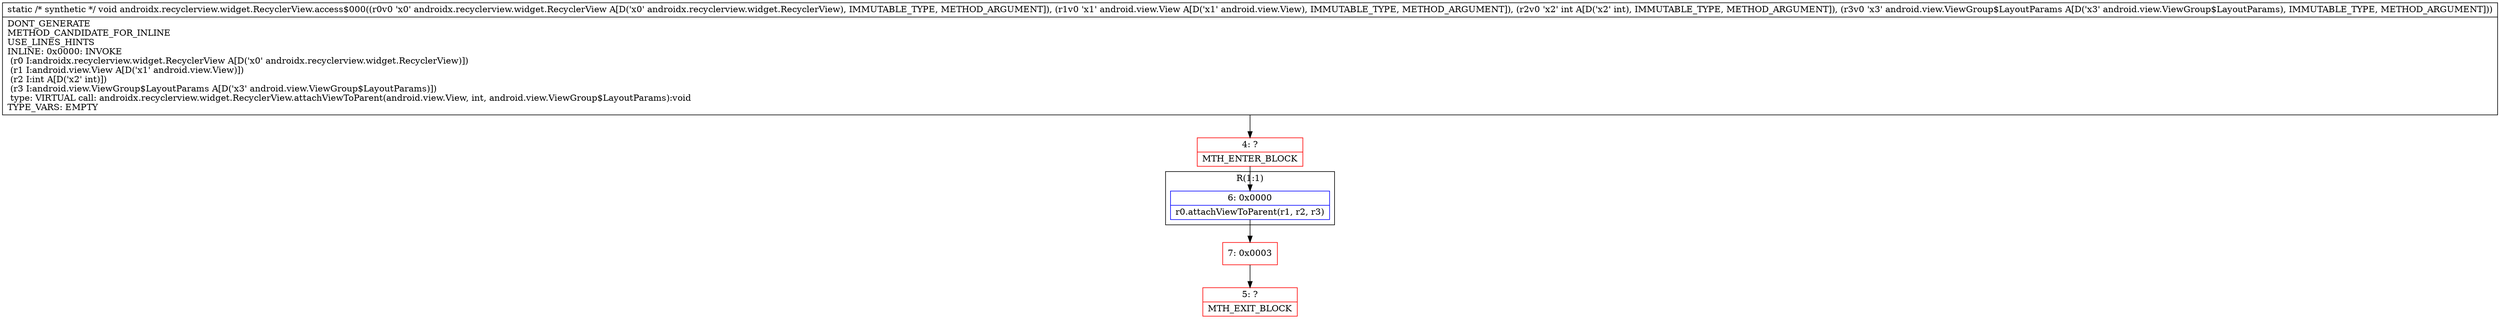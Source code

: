 digraph "CFG forandroidx.recyclerview.widget.RecyclerView.access$000(Landroidx\/recyclerview\/widget\/RecyclerView;Landroid\/view\/View;ILandroid\/view\/ViewGroup$LayoutParams;)V" {
subgraph cluster_Region_1986034973 {
label = "R(1:1)";
node [shape=record,color=blue];
Node_6 [shape=record,label="{6\:\ 0x0000|r0.attachViewToParent(r1, r2, r3)\l}"];
}
Node_4 [shape=record,color=red,label="{4\:\ ?|MTH_ENTER_BLOCK\l}"];
Node_7 [shape=record,color=red,label="{7\:\ 0x0003}"];
Node_5 [shape=record,color=red,label="{5\:\ ?|MTH_EXIT_BLOCK\l}"];
MethodNode[shape=record,label="{static \/* synthetic *\/ void androidx.recyclerview.widget.RecyclerView.access$000((r0v0 'x0' androidx.recyclerview.widget.RecyclerView A[D('x0' androidx.recyclerview.widget.RecyclerView), IMMUTABLE_TYPE, METHOD_ARGUMENT]), (r1v0 'x1' android.view.View A[D('x1' android.view.View), IMMUTABLE_TYPE, METHOD_ARGUMENT]), (r2v0 'x2' int A[D('x2' int), IMMUTABLE_TYPE, METHOD_ARGUMENT]), (r3v0 'x3' android.view.ViewGroup$LayoutParams A[D('x3' android.view.ViewGroup$LayoutParams), IMMUTABLE_TYPE, METHOD_ARGUMENT]))  | DONT_GENERATE\lMETHOD_CANDIDATE_FOR_INLINE\lUSE_LINES_HINTS\lINLINE: 0x0000: INVOKE  \l  (r0 I:androidx.recyclerview.widget.RecyclerView A[D('x0' androidx.recyclerview.widget.RecyclerView)])\l  (r1 I:android.view.View A[D('x1' android.view.View)])\l  (r2 I:int A[D('x2' int)])\l  (r3 I:android.view.ViewGroup$LayoutParams A[D('x3' android.view.ViewGroup$LayoutParams)])\l type: VIRTUAL call: androidx.recyclerview.widget.RecyclerView.attachViewToParent(android.view.View, int, android.view.ViewGroup$LayoutParams):void\lTYPE_VARS: EMPTY\l}"];
MethodNode -> Node_4;Node_6 -> Node_7;
Node_4 -> Node_6;
Node_7 -> Node_5;
}

